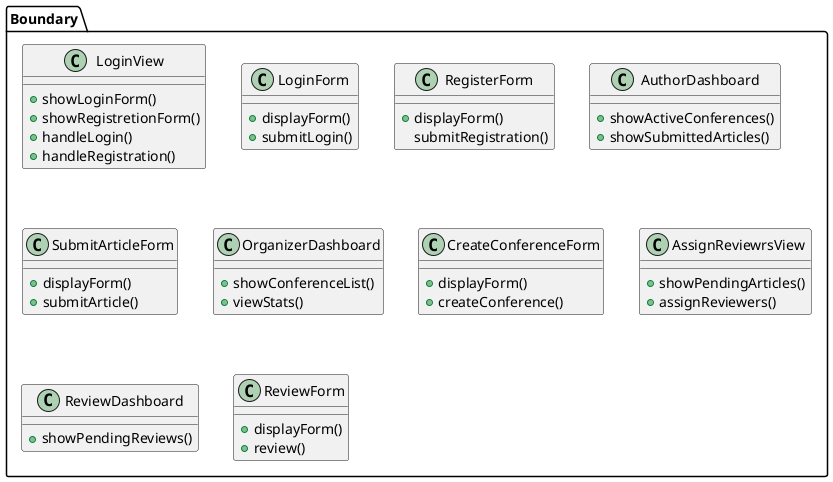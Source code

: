@startuml
package Boundary {
  class LoginView {
    + showLoginForm()
    + showRegistretionForm()
    + handleLogin()
    + handleRegistration()
  }
  class LoginForm{
    +displayForm()
    +submitLogin()
  }
  class RegisterForm{
    +displayForm()
    submitRegistration()
  }
  
  class AuthorDashboard {
    + showActiveConferences()
    + showSubmittedArticles()
  }
  
  class SubmitArticleForm {
    + displayForm()
    + submitArticle()
  }
  
  class OrganizerDashboard {
    + showConferenceList()
    + viewStats()
  }
  
  class CreateConferenceForm {
    + displayForm()
    + createConference()
  }
  
  class AssignReviewrsView {
    + showPendingArticles()
    + assignReviewers()
  }
    
  class ReviewDashboard {
    + showPendingReviews()
  }

  class ReviewForm{
    +displayForm()
    +review()
  }
}
@enduml